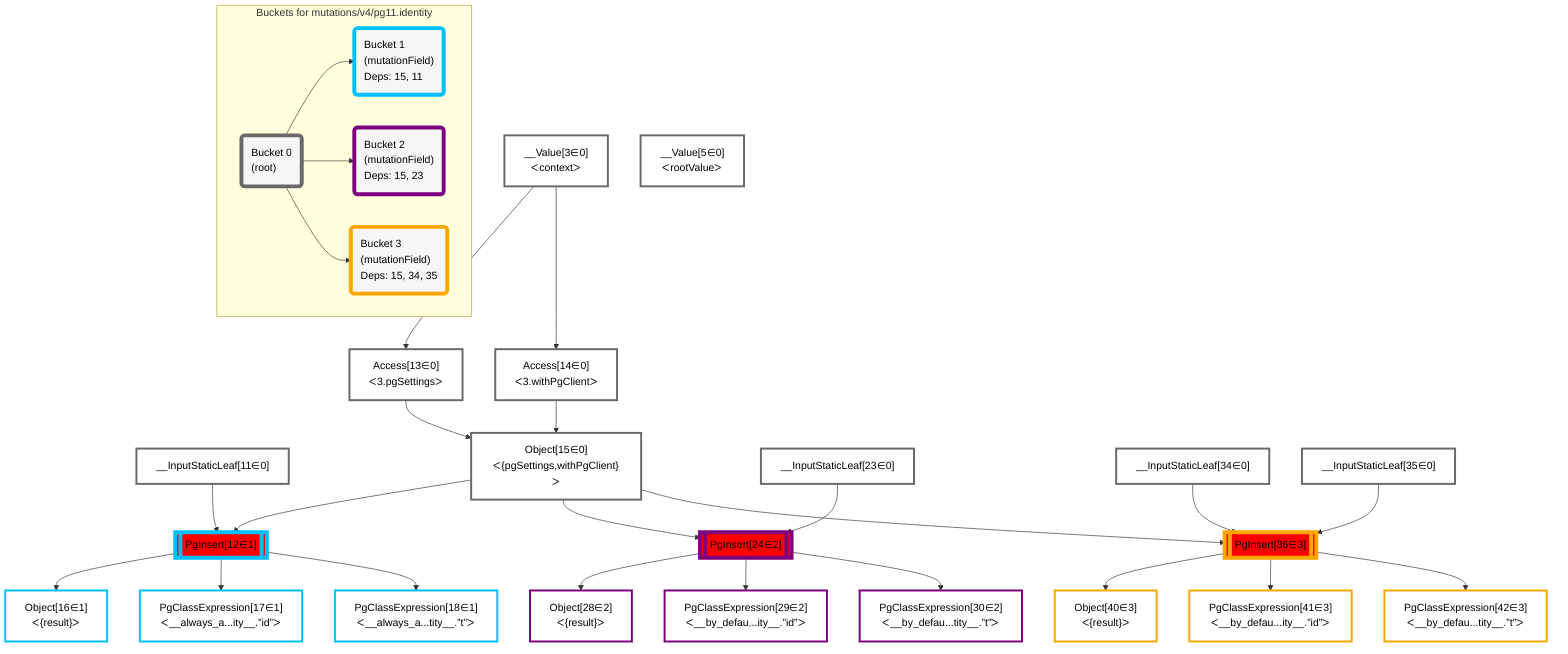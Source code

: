 graph TD
    classDef path fill:#eee,stroke:#000,color:#000
    classDef plan fill:#fff,stroke-width:3px,color:#000
    classDef itemplan fill:#fff,stroke-width:6px,color:#000
    classDef sideeffectplan fill:#f00,stroke-width:6px,color:#000
    classDef bucket fill:#f6f6f6,color:#000,stroke-width:6px,text-align:left


    %% define steps
    __Value3["__Value[3∈0]<br />ᐸcontextᐳ"]:::plan
    __Value5["__Value[5∈0]<br />ᐸrootValueᐳ"]:::plan
    __InputStaticLeaf11["__InputStaticLeaf[11∈0]"]:::plan
    Access13["Access[13∈0]<br />ᐸ3.pgSettingsᐳ"]:::plan
    Access14["Access[14∈0]<br />ᐸ3.withPgClientᐳ"]:::plan
    Object15["Object[15∈0]<br />ᐸ{pgSettings,withPgClient}ᐳ"]:::plan
    PgInsert12[["PgInsert[12∈1]"]]:::sideeffectplan
    Object16["Object[16∈1]<br />ᐸ{result}ᐳ"]:::plan
    PgClassExpression17["PgClassExpression[17∈1]<br />ᐸ__always_a...ity__.”id”ᐳ"]:::plan
    PgClassExpression18["PgClassExpression[18∈1]<br />ᐸ__always_a...tity__.”t”ᐳ"]:::plan
    __InputStaticLeaf23["__InputStaticLeaf[23∈0]"]:::plan
    PgInsert24[["PgInsert[24∈2]"]]:::sideeffectplan
    Object28["Object[28∈2]<br />ᐸ{result}ᐳ"]:::plan
    PgClassExpression29["PgClassExpression[29∈2]<br />ᐸ__by_defau...ity__.”id”ᐳ"]:::plan
    PgClassExpression30["PgClassExpression[30∈2]<br />ᐸ__by_defau...tity__.”t”ᐳ"]:::plan
    __InputStaticLeaf34["__InputStaticLeaf[34∈0]"]:::plan
    __InputStaticLeaf35["__InputStaticLeaf[35∈0]"]:::plan
    PgInsert36[["PgInsert[36∈3]"]]:::sideeffectplan
    Object40["Object[40∈3]<br />ᐸ{result}ᐳ"]:::plan
    PgClassExpression41["PgClassExpression[41∈3]<br />ᐸ__by_defau...ity__.”id”ᐳ"]:::plan
    PgClassExpression42["PgClassExpression[42∈3]<br />ᐸ__by_defau...tity__.”t”ᐳ"]:::plan

    %% plan dependencies
    __Value3 --> Access13
    __Value3 --> Access14
    Access13 & Access14 --> Object15
    Object15 & __InputStaticLeaf11 --> PgInsert12
    PgInsert12 --> Object16
    PgInsert12 --> PgClassExpression17
    PgInsert12 --> PgClassExpression18
    Object15 & __InputStaticLeaf23 --> PgInsert24
    PgInsert24 --> Object28
    PgInsert24 --> PgClassExpression29
    PgInsert24 --> PgClassExpression30
    Object15 & __InputStaticLeaf34 & __InputStaticLeaf35 --> PgInsert36
    PgInsert36 --> Object40
    PgInsert36 --> PgClassExpression41
    PgInsert36 --> PgClassExpression42

    %% plan-to-path relationships

    subgraph "Buckets for mutations/v4/pg11.identity"
    Bucket0("Bucket 0<br />(root)"):::bucket
    classDef bucket0 stroke:#696969
    class Bucket0,__Value3,__Value5,__InputStaticLeaf11,Access13,Access14,Object15,__InputStaticLeaf23,__InputStaticLeaf34,__InputStaticLeaf35 bucket0
    Bucket1("Bucket 1<br />(mutationField)<br />Deps: 15, 11"):::bucket
    classDef bucket1 stroke:#00bfff
    class Bucket1,PgInsert12,Object16,PgClassExpression17,PgClassExpression18 bucket1
    Bucket2("Bucket 2<br />(mutationField)<br />Deps: 15, 23"):::bucket
    classDef bucket2 stroke:#7f007f
    class Bucket2,PgInsert24,Object28,PgClassExpression29,PgClassExpression30 bucket2
    Bucket3("Bucket 3<br />(mutationField)<br />Deps: 15, 34, 35"):::bucket
    classDef bucket3 stroke:#ffa500
    class Bucket3,PgInsert36,Object40,PgClassExpression41,PgClassExpression42 bucket3
    Bucket0 --> Bucket1 & Bucket2 & Bucket3
    end